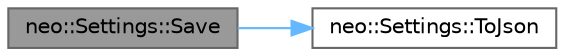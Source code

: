 digraph "neo::Settings::Save"
{
 // LATEX_PDF_SIZE
  bgcolor="transparent";
  edge [fontname=Helvetica,fontsize=10,labelfontname=Helvetica,labelfontsize=10];
  node [fontname=Helvetica,fontsize=10,shape=box,height=0.2,width=0.4];
  rankdir="LR";
  Node1 [id="Node000001",label="neo::Settings::Save",height=0.2,width=0.4,color="gray40", fillcolor="grey60", style="filled", fontcolor="black",tooltip="Saves current settings to a JSON configuration file."];
  Node1 -> Node2 [id="edge1_Node000001_Node000002",color="steelblue1",style="solid",tooltip=" "];
  Node2 [id="Node000002",label="neo::Settings::ToJson",height=0.2,width=0.4,color="grey40", fillcolor="white", style="filled",URL="$classneo_1_1_settings.html#adf9f2d53ae2841ff3c76304b57de7860",tooltip="Converts settings to JSON string."];
}
